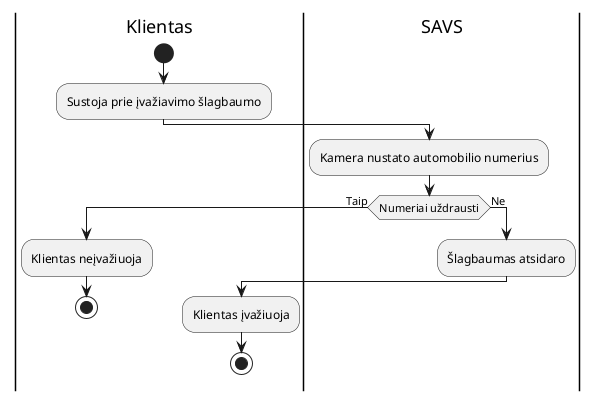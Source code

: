 @startuml

|Klientas|
start
:Sustoja prie įvažiavimo šlagbaumo;
|SAVS|
:Kamera nustato automobilio numerius;
if (Numeriai uždrausti) then (Taip)
|Klientas|
:Klientas neįvažiuoja;
stop
else (Ne)
|SAVS|
:Šlagbaumas atsidaro;
|Klientas|
:Klientas įvažiuoja;
stop
endif

@enduml
